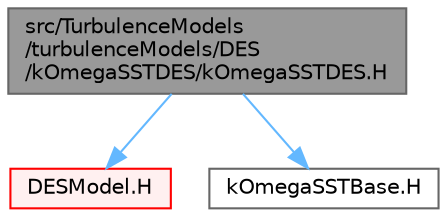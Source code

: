 digraph "src/TurbulenceModels/turbulenceModels/DES/kOmegaSSTDES/kOmegaSSTDES.H"
{
 // LATEX_PDF_SIZE
  bgcolor="transparent";
  edge [fontname=Helvetica,fontsize=10,labelfontname=Helvetica,labelfontsize=10];
  node [fontname=Helvetica,fontsize=10,shape=box,height=0.2,width=0.4];
  Node1 [id="Node000001",label="src/TurbulenceModels\l/turbulenceModels/DES\l/kOmegaSSTDES/kOmegaSSTDES.H",height=0.2,width=0.4,color="gray40", fillcolor="grey60", style="filled", fontcolor="black",tooltip=" "];
  Node1 -> Node2 [id="edge1_Node000001_Node000002",color="steelblue1",style="solid",tooltip=" "];
  Node2 [id="Node000002",label="DESModel.H",height=0.2,width=0.4,color="red", fillcolor="#FFF0F0", style="filled",URL="$DESModel_8H.html",tooltip=" "];
  Node1 -> Node137 [id="edge2_Node000001_Node000137",color="steelblue1",style="solid",tooltip=" "];
  Node137 [id="Node000137",label="kOmegaSSTBase.H",height=0.2,width=0.4,color="grey40", fillcolor="white", style="filled",URL="$kOmegaSSTBase_8H.html",tooltip=" "];
}
